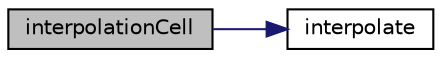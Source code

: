 digraph "interpolationCell"
{
  bgcolor="transparent";
  edge [fontname="Helvetica",fontsize="10",labelfontname="Helvetica",labelfontsize="10"];
  node [fontname="Helvetica",fontsize="10",shape=record];
  rankdir="LR";
  Node0 [label="interpolationCell",height=0.2,width=0.4,color="black", fillcolor="grey75", style="filled", fontcolor="black"];
  Node0 -> Node1 [color="midnightblue",fontsize="10",style="solid",fontname="Helvetica"];
  Node1 [label="interpolate",height=0.2,width=0.4,color="black",URL="$a23741.html#ae22f528678167f33dd0dd7ad66b74387",tooltip="Interpolate field to the given point in the given cell. "];
}
